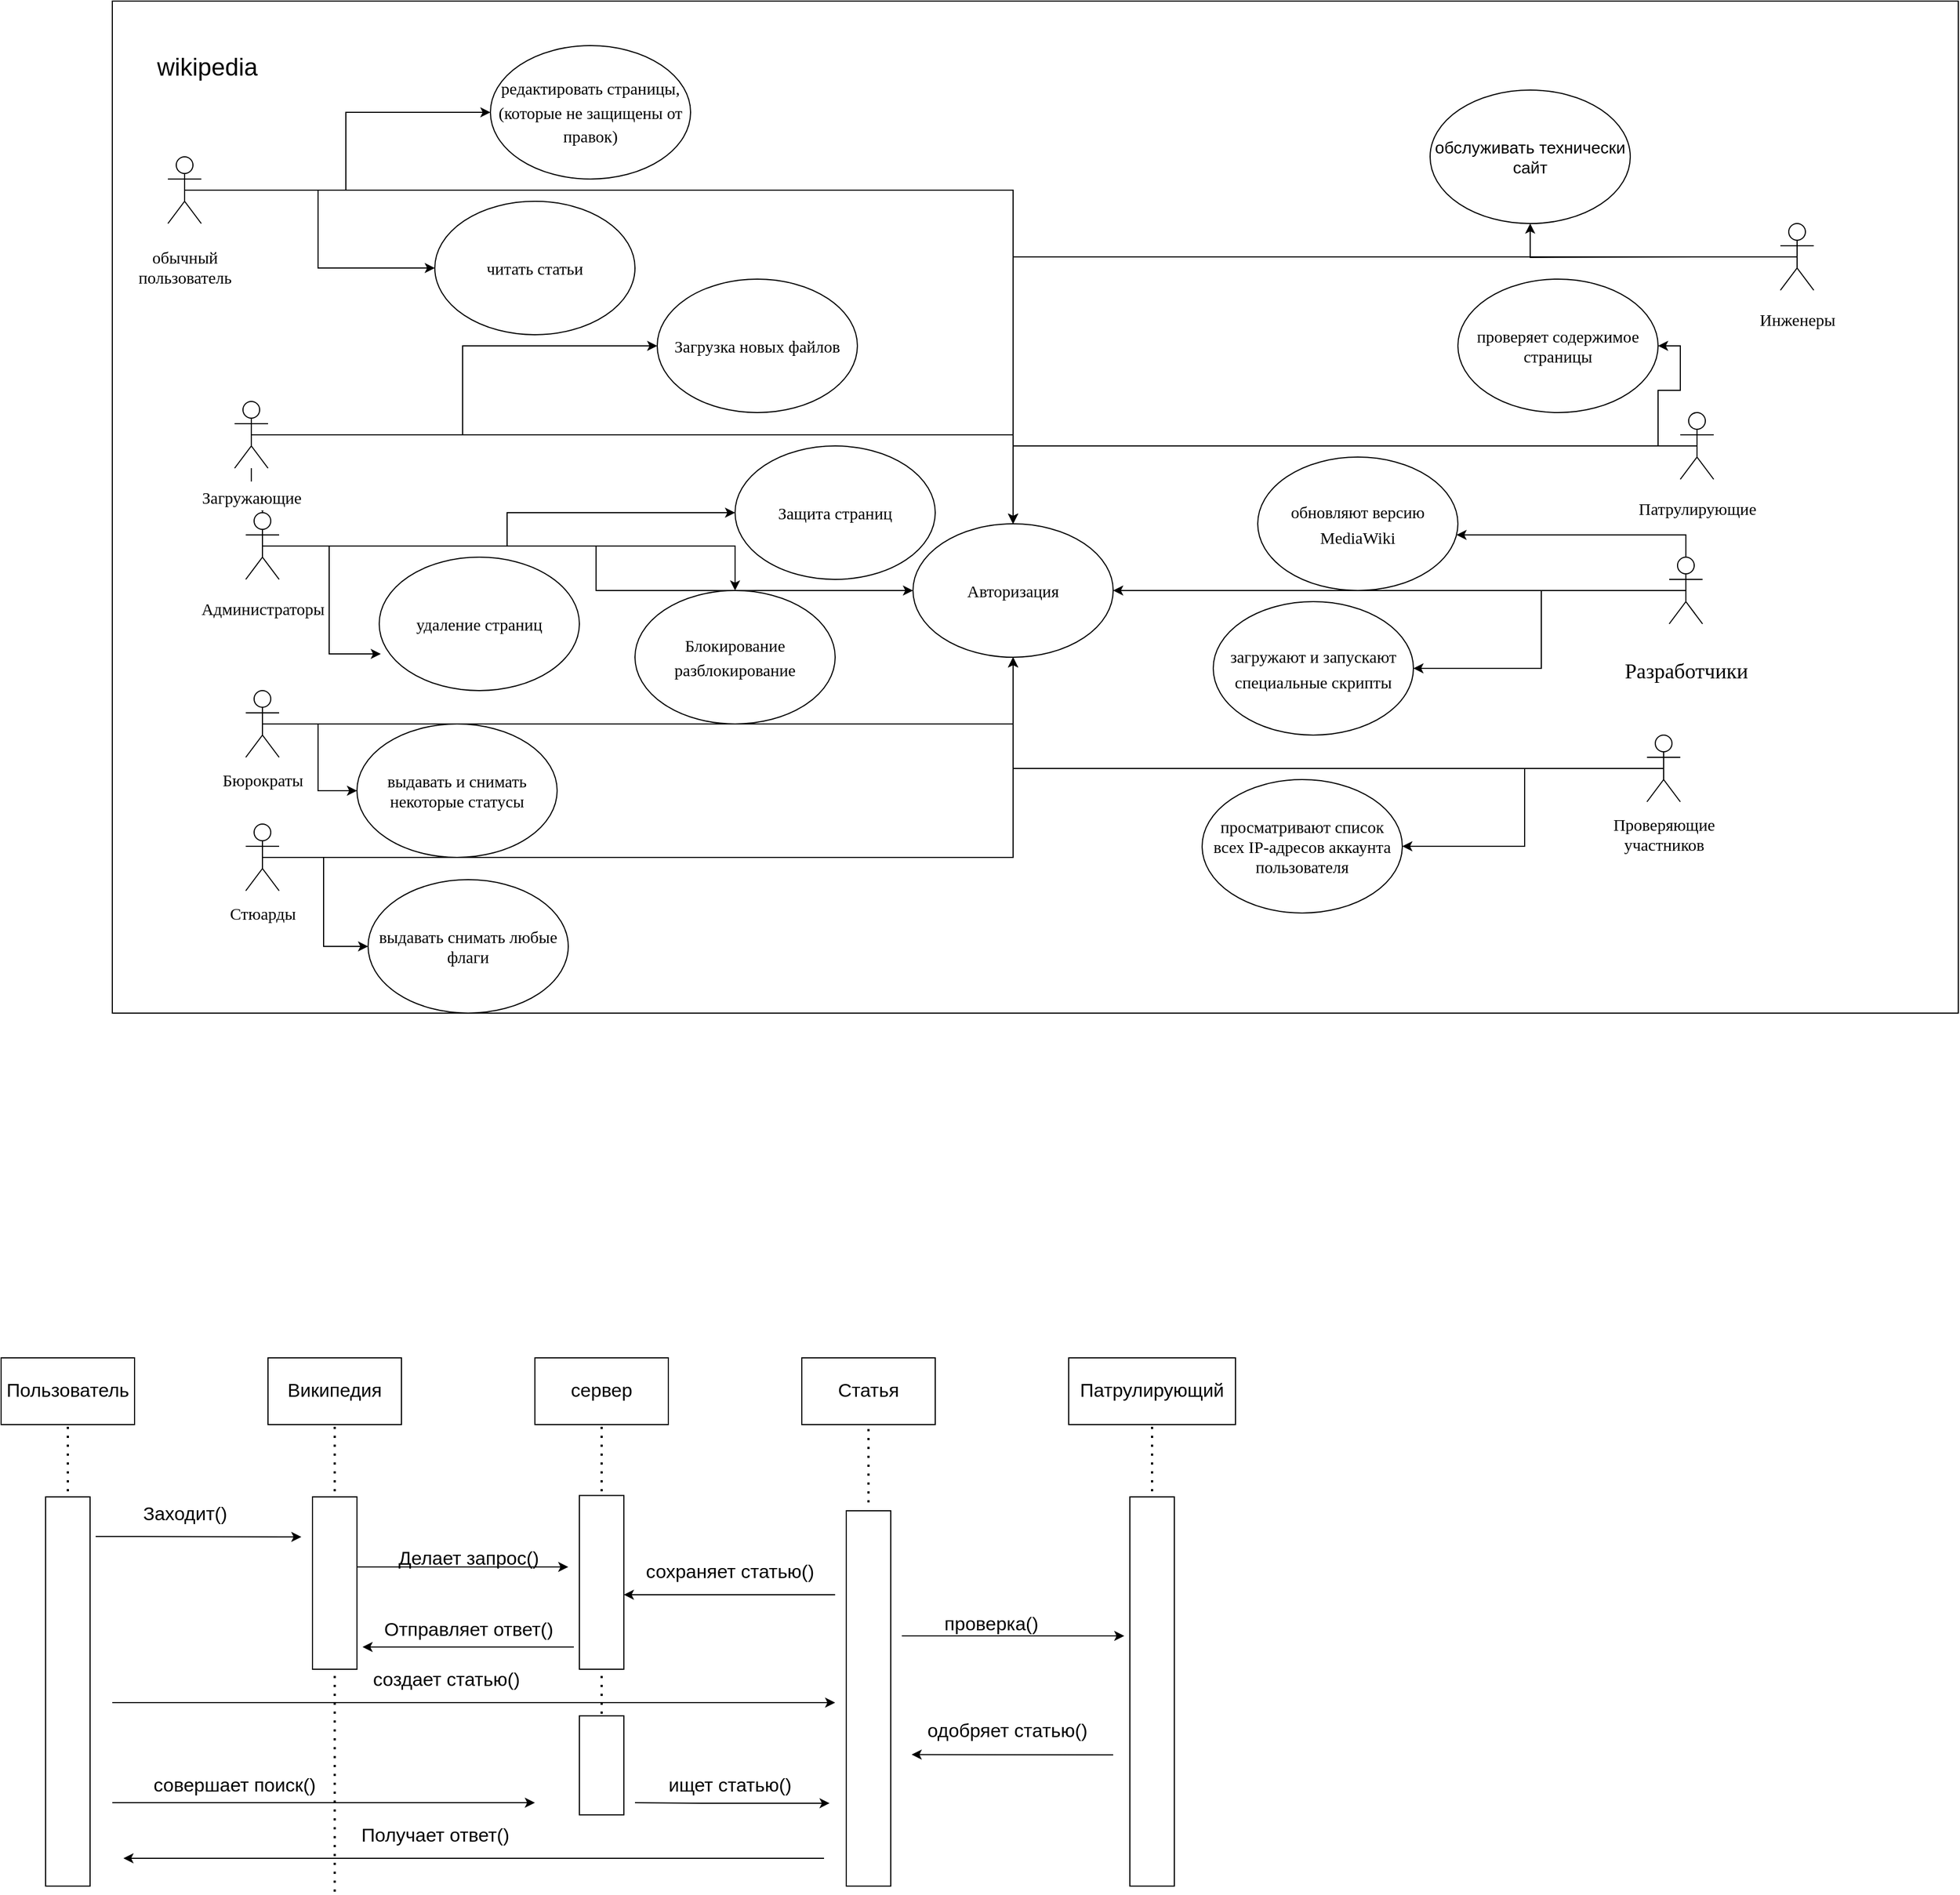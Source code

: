 <mxfile version="20.5.1" type="device"><diagram id="x_7t6W9zSW74FYHCWtKm" name="Page-1"><mxGraphModel dx="595" dy="794" grid="1" gridSize="10" guides="1" tooltips="1" connect="1" arrows="1" fold="1" page="1" pageScale="1" pageWidth="827" pageHeight="1169" math="0" shadow="0"><root><mxCell id="0"/><mxCell id="1" parent="0"/><mxCell id="LgYslg_RkdCmJNtQmdap-80" value="" style="rounded=0;whiteSpace=wrap;html=1;" parent="1" vertex="1"><mxGeometry x="1650" y="690" width="1660" height="910" as="geometry"/></mxCell><mxCell id="LgYslg_RkdCmJNtQmdap-81" value="&lt;font style=&quot;font-size: 22px;&quot;&gt;wikipedia&lt;/font&gt;" style="text;html=1;align=center;verticalAlign=middle;resizable=0;points=[];autosize=1;strokeColor=none;fillColor=none;" parent="1" vertex="1"><mxGeometry x="1680" y="730" width="110" height="40" as="geometry"/></mxCell><mxCell id="LgYslg_RkdCmJNtQmdap-82" style="edgeStyle=orthogonalEdgeStyle;rounded=0;orthogonalLoop=1;jettySize=auto;html=1;exitX=0.5;exitY=0.5;exitDx=0;exitDy=0;exitPerimeter=0;fontSize=19;fontColor=#000000;" parent="1" source="LgYslg_RkdCmJNtQmdap-85" target="LgYslg_RkdCmJNtQmdap-121" edge="1"><mxGeometry relative="1" as="geometry"><Array as="points"><mxPoint x="3065" y="1170"/><mxPoint x="2800" y="1170"/></Array></mxGeometry></mxCell><mxCell id="LgYslg_RkdCmJNtQmdap-83" style="edgeStyle=orthogonalEdgeStyle;rounded=0;orthogonalLoop=1;jettySize=auto;html=1;exitX=0.5;exitY=0.5;exitDx=0;exitDy=0;exitPerimeter=0;fontSize=19;fontColor=#000000;" parent="1" source="LgYslg_RkdCmJNtQmdap-85" target="LgYslg_RkdCmJNtQmdap-122" edge="1"><mxGeometry relative="1" as="geometry"/></mxCell><mxCell id="LgYslg_RkdCmJNtQmdap-84" style="edgeStyle=orthogonalEdgeStyle;rounded=0;orthogonalLoop=1;jettySize=auto;html=1;exitX=0.5;exitY=0.5;exitDx=0;exitDy=0;exitPerimeter=0;fontFamily=Garamond;fontSize=15;fontColor=#000000;" parent="1" source="LgYslg_RkdCmJNtQmdap-85" target="LgYslg_RkdCmJNtQmdap-127" edge="1"><mxGeometry relative="1" as="geometry"/></mxCell><mxCell id="LgYslg_RkdCmJNtQmdap-85" value="&lt;p&gt;&lt;font face=&quot;Garamond&quot; style=&quot;font-size: 19px;&quot;&gt;Разработчики&lt;/font&gt;&lt;/p&gt;" style="shape=umlActor;verticalLabelPosition=bottom;verticalAlign=top;html=1;outlineConnect=0;fontSize=22;" parent="1" vertex="1"><mxGeometry x="3050" y="1190" width="30" height="60" as="geometry"/></mxCell><mxCell id="LgYslg_RkdCmJNtQmdap-86" style="edgeStyle=orthogonalEdgeStyle;rounded=0;orthogonalLoop=1;jettySize=auto;html=1;exitX=0.5;exitY=0.5;exitDx=0;exitDy=0;exitPerimeter=0;fontSize=15;fontColor=#000000;" parent="1" source="LgYslg_RkdCmJNtQmdap-88" target="LgYslg_RkdCmJNtQmdap-120" edge="1"><mxGeometry relative="1" as="geometry"/></mxCell><mxCell id="LgYslg_RkdCmJNtQmdap-87" style="edgeStyle=orthogonalEdgeStyle;rounded=0;orthogonalLoop=1;jettySize=auto;html=1;exitX=0.5;exitY=0.5;exitDx=0;exitDy=0;exitPerimeter=0;fontFamily=Garamond;fontSize=15;fontColor=#000000;" parent="1" source="LgYslg_RkdCmJNtQmdap-88" target="LgYslg_RkdCmJNtQmdap-127" edge="1"><mxGeometry relative="1" as="geometry"/></mxCell><mxCell id="LgYslg_RkdCmJNtQmdap-88" value="&lt;p style=&quot;margin-top:3.6pt;mso-list:l0 level4 lfo1;background:white&quot;&gt;&lt;span class=&quot;mw-headline&quot;&gt;&lt;span style=&quot;font-weight: normal;&quot;&gt;&lt;font face=&quot;Garamond&quot; style=&quot;font-size: 15px;&quot;&gt;Патрулирующие&lt;/font&gt;&lt;/span&gt;&lt;/span&gt;&lt;/p&gt;&lt;h4 style=&quot;margin-top:3.6pt;mso-list:l0 level4 lfo1;background:white&quot;&gt;&lt;span style=&quot;font-size: 10.5pt; font-family: Arial, sans-serif;&quot;&gt;&lt;/span&gt;&lt;/h4&gt;" style="shape=umlActor;verticalLabelPosition=bottom;verticalAlign=top;html=1;outlineConnect=0;fontSize=22;" parent="1" vertex="1"><mxGeometry x="3060" y="1060" width="30" height="60" as="geometry"/></mxCell><mxCell id="LgYslg_RkdCmJNtQmdap-89" style="edgeStyle=orthogonalEdgeStyle;rounded=0;orthogonalLoop=1;jettySize=auto;html=1;exitX=0.5;exitY=0.5;exitDx=0;exitDy=0;exitPerimeter=0;fontSize=15;fontColor=#000000;" parent="1" target="LgYslg_RkdCmJNtQmdap-119" edge="1"><mxGeometry relative="1" as="geometry"><mxPoint x="3080" y="920" as="sourcePoint"/></mxGeometry></mxCell><mxCell id="LgYslg_RkdCmJNtQmdap-90" style="edgeStyle=orthogonalEdgeStyle;rounded=0;orthogonalLoop=1;jettySize=auto;html=1;exitX=0.5;exitY=0.5;exitDx=0;exitDy=0;exitPerimeter=0;fontFamily=Garamond;fontSize=15;fontColor=#000000;" parent="1" source="LgYslg_RkdCmJNtQmdap-91" target="LgYslg_RkdCmJNtQmdap-127" edge="1"><mxGeometry relative="1" as="geometry"/></mxCell><mxCell id="LgYslg_RkdCmJNtQmdap-91" value="&lt;p style=&quot;margin-top:3.6pt;mso-list:l0 level4 lfo1;background:white&quot;&gt;&lt;span class=&quot;mw-headline&quot;&gt;&lt;span style=&quot;font-weight: normal;&quot;&gt;&lt;font face=&quot;Garamond&quot; style=&quot;font-size: 15px;&quot;&gt;Инженеры&lt;/font&gt;&lt;/span&gt;&lt;/span&gt;&lt;/p&gt;&lt;h4 style=&quot;margin-top:3.6pt;mso-list:l0 level4 lfo1;background:white&quot;&gt;&lt;span style=&quot;font-size: 10.5pt; font-family: Arial, sans-serif;&quot;&gt;&lt;/span&gt;&lt;/h4&gt;" style="shape=umlActor;verticalLabelPosition=bottom;verticalAlign=top;html=1;outlineConnect=0;fontSize=22;" parent="1" vertex="1"><mxGeometry x="3150" y="890" width="30" height="60" as="geometry"/></mxCell><mxCell id="LgYslg_RkdCmJNtQmdap-92" style="edgeStyle=orthogonalEdgeStyle;rounded=0;orthogonalLoop=1;jettySize=auto;html=1;exitX=0.5;exitY=0.5;exitDx=0;exitDy=0;exitPerimeter=0;entryX=0.008;entryY=0.725;entryDx=0;entryDy=0;entryPerimeter=0;fontSize=18;fontColor=#000000;" parent="1" source="LgYslg_RkdCmJNtQmdap-96" target="LgYslg_RkdCmJNtQmdap-108" edge="1"><mxGeometry relative="1" as="geometry"/></mxCell><mxCell id="LgYslg_RkdCmJNtQmdap-93" style="edgeStyle=orthogonalEdgeStyle;rounded=0;orthogonalLoop=1;jettySize=auto;html=1;exitX=0.5;exitY=0.5;exitDx=0;exitDy=0;exitPerimeter=0;fontSize=18;fontColor=#000000;" parent="1" source="LgYslg_RkdCmJNtQmdap-96" target="LgYslg_RkdCmJNtQmdap-109" edge="1"><mxGeometry relative="1" as="geometry"/></mxCell><mxCell id="LgYslg_RkdCmJNtQmdap-94" style="edgeStyle=orthogonalEdgeStyle;rounded=0;orthogonalLoop=1;jettySize=auto;html=1;exitX=0.5;exitY=0.5;exitDx=0;exitDy=0;exitPerimeter=0;fontSize=18;fontColor=#000000;" parent="1" source="LgYslg_RkdCmJNtQmdap-96" target="LgYslg_RkdCmJNtQmdap-110" edge="1"><mxGeometry relative="1" as="geometry"/></mxCell><mxCell id="LgYslg_RkdCmJNtQmdap-95" style="edgeStyle=orthogonalEdgeStyle;rounded=0;orthogonalLoop=1;jettySize=auto;html=1;exitX=0.5;exitY=0.5;exitDx=0;exitDy=0;exitPerimeter=0;fontFamily=Garamond;fontSize=15;fontColor=#000000;" parent="1" source="LgYslg_RkdCmJNtQmdap-96" target="LgYslg_RkdCmJNtQmdap-127" edge="1"><mxGeometry relative="1" as="geometry"/></mxCell><mxCell id="LgYslg_RkdCmJNtQmdap-96" value="&lt;p style=&quot;margin-top:3.6pt;mso-list:l0 level4 lfo1;background:white&quot;&gt;&lt;span class=&quot;mw-headline&quot;&gt;&lt;span style=&quot;font-weight: normal;&quot;&gt;&lt;font style=&quot;font-size: 15px;&quot; face=&quot;Garamond&quot;&gt;Администраторы&lt;/font&gt;&lt;/span&gt;&lt;/span&gt;&lt;/p&gt;&lt;h4 style=&quot;margin-top:3.6pt;mso-list:l0 level4 lfo1;background:white&quot;&gt;&lt;span style=&quot;font-size: 10.5pt; font-family: Arial, sans-serif;&quot;&gt;&lt;/span&gt;&lt;/h4&gt;" style="shape=umlActor;verticalLabelPosition=bottom;verticalAlign=top;html=1;outlineConnect=0;fontSize=22;" parent="1" vertex="1"><mxGeometry x="1770" y="1150" width="30" height="60" as="geometry"/></mxCell><mxCell id="LgYslg_RkdCmJNtQmdap-97" value="" style="edgeStyle=orthogonalEdgeStyle;rounded=0;orthogonalLoop=1;jettySize=auto;html=1;fontSize=18;fontColor=#000000;" parent="1" source="LgYslg_RkdCmJNtQmdap-100" target="LgYslg_RkdCmJNtQmdap-96" edge="1"><mxGeometry relative="1" as="geometry"/></mxCell><mxCell id="LgYslg_RkdCmJNtQmdap-98" style="edgeStyle=orthogonalEdgeStyle;rounded=0;orthogonalLoop=1;jettySize=auto;html=1;exitX=0.5;exitY=0.5;exitDx=0;exitDy=0;exitPerimeter=0;fontSize=18;fontColor=#000000;" parent="1" source="LgYslg_RkdCmJNtQmdap-100" target="LgYslg_RkdCmJNtQmdap-107" edge="1"><mxGeometry relative="1" as="geometry"/></mxCell><mxCell id="LgYslg_RkdCmJNtQmdap-99" style="edgeStyle=orthogonalEdgeStyle;rounded=0;orthogonalLoop=1;jettySize=auto;html=1;exitX=0.5;exitY=0.5;exitDx=0;exitDy=0;exitPerimeter=0;fontFamily=Garamond;fontSize=15;fontColor=#000000;" parent="1" source="LgYslg_RkdCmJNtQmdap-100" target="LgYslg_RkdCmJNtQmdap-127" edge="1"><mxGeometry relative="1" as="geometry"/></mxCell><mxCell id="LgYslg_RkdCmJNtQmdap-100" value="&lt;p style=&quot;margin-top:3.6pt;mso-list:l0 level4 lfo1;background:white&quot;&gt;&lt;span class=&quot;mw-headline&quot;&gt;&lt;span style=&quot;font-weight: normal;&quot;&gt;&lt;font style=&quot;font-size: 15px;&quot; face=&quot;Garamond&quot;&gt;Загружающие&lt;/font&gt;&lt;/span&gt;&lt;/span&gt;&lt;/p&gt;&lt;h4 style=&quot;margin-top:3.6pt;mso-list:l0 level4 lfo1;background:white&quot;&gt;&lt;span style=&quot;font-size: 10.5pt; font-family: Arial, sans-serif;&quot;&gt;&lt;/span&gt;&lt;/h4&gt;" style="shape=umlActor;verticalLabelPosition=bottom;verticalAlign=top;html=1;outlineConnect=0;fontSize=22;" parent="1" vertex="1"><mxGeometry x="1760" y="1050" width="30" height="60" as="geometry"/></mxCell><mxCell id="LgYslg_RkdCmJNtQmdap-101" style="edgeStyle=orthogonalEdgeStyle;rounded=0;orthogonalLoop=1;jettySize=auto;html=1;exitX=0.5;exitY=0.5;exitDx=0;exitDy=0;exitPerimeter=0;fontSize=18;" parent="1" source="LgYslg_RkdCmJNtQmdap-104" target="LgYslg_RkdCmJNtQmdap-105" edge="1"><mxGeometry relative="1" as="geometry"><mxPoint x="1950" y="920" as="targetPoint"/></mxGeometry></mxCell><mxCell id="LgYslg_RkdCmJNtQmdap-102" style="edgeStyle=orthogonalEdgeStyle;rounded=0;orthogonalLoop=1;jettySize=auto;html=1;exitX=0.5;exitY=0.5;exitDx=0;exitDy=0;exitPerimeter=0;entryX=0;entryY=0.5;entryDx=0;entryDy=0;fontSize=18;fontColor=#000000;" parent="1" source="LgYslg_RkdCmJNtQmdap-104" target="LgYslg_RkdCmJNtQmdap-106" edge="1"><mxGeometry relative="1" as="geometry"/></mxCell><mxCell id="LgYslg_RkdCmJNtQmdap-103" style="edgeStyle=orthogonalEdgeStyle;rounded=0;orthogonalLoop=1;jettySize=auto;html=1;exitX=0.5;exitY=0.5;exitDx=0;exitDy=0;exitPerimeter=0;fontFamily=Garamond;fontSize=15;fontColor=#000000;" parent="1" source="LgYslg_RkdCmJNtQmdap-104" target="LgYslg_RkdCmJNtQmdap-127" edge="1"><mxGeometry relative="1" as="geometry"/></mxCell><mxCell id="LgYslg_RkdCmJNtQmdap-104" value="&lt;p style=&quot;font-size: 15px;&quot;&gt;&lt;font style=&quot;font-size: 15px;&quot; face=&quot;Garamond&quot;&gt;&lt;span class=&quot;mw-headline&quot;&gt;&lt;span style=&quot;&quot;&gt;обычный&lt;br&gt;&lt;/span&gt;&lt;/span&gt;&lt;span class=&quot;mw-headline&quot;&gt;&lt;span style=&quot;&quot;&gt;пользователь&lt;/span&gt;&lt;/span&gt;&lt;/font&gt;&lt;/p&gt;" style="shape=umlActor;verticalLabelPosition=bottom;verticalAlign=top;html=1;outlineConnect=0;fontSize=22;" parent="1" vertex="1"><mxGeometry x="1700" y="830" width="30" height="60" as="geometry"/></mxCell><mxCell id="LgYslg_RkdCmJNtQmdap-105" value="&lt;p&gt;&lt;font style=&quot;font-size: 15px;&quot; face=&quot;Garamond&quot;&gt;читать статьи&lt;/font&gt;&lt;/p&gt;" style="ellipse;whiteSpace=wrap;html=1;fontSize=18;" parent="1" vertex="1"><mxGeometry x="1940" y="870" width="180" height="120" as="geometry"/></mxCell><mxCell id="LgYslg_RkdCmJNtQmdap-106" value="&lt;p&gt;&lt;span&gt;&lt;font style=&quot;font-size: 15px;&quot; face=&quot;Garamond&quot;&gt;редактировать страницы, (которые не защищены от правок)&lt;/font&gt;&lt;/span&gt;&lt;/p&gt;" style="ellipse;whiteSpace=wrap;html=1;fontSize=18;" parent="1" vertex="1"><mxGeometry x="1990" y="730" width="180" height="120" as="geometry"/></mxCell><mxCell id="LgYslg_RkdCmJNtQmdap-107" value="&lt;p&gt;&lt;font style=&quot;font-size: 15px;&quot; face=&quot;Garamond&quot;&gt;Загрузка новых файлов&lt;/font&gt;&lt;/p&gt;" style="ellipse;whiteSpace=wrap;html=1;labelBackgroundColor=none;fontSize=18;fontColor=#000000;" parent="1" vertex="1"><mxGeometry x="2140" y="940" width="180" height="120" as="geometry"/></mxCell><mxCell id="LgYslg_RkdCmJNtQmdap-108" value="&lt;p&gt;&lt;font style=&quot;font-size: 15px;&quot; face=&quot;Garamond&quot;&gt;удаление страниц&lt;/font&gt;&lt;/p&gt;" style="ellipse;whiteSpace=wrap;html=1;labelBackgroundColor=none;fontSize=18;fontColor=#000000;" parent="1" vertex="1"><mxGeometry x="1890" y="1190" width="180" height="120" as="geometry"/></mxCell><mxCell id="LgYslg_RkdCmJNtQmdap-109" value="&lt;p&gt;&lt;font style=&quot;font-size: 15px;&quot; face=&quot;Garamond&quot;&gt;Защита страниц&lt;/font&gt;&lt;/p&gt;" style="ellipse;whiteSpace=wrap;html=1;labelBackgroundColor=none;fontSize=18;fontColor=#000000;" parent="1" vertex="1"><mxGeometry x="2210" y="1090" width="180" height="120" as="geometry"/></mxCell><mxCell id="LgYslg_RkdCmJNtQmdap-110" value="&lt;p&gt;&lt;font face=&quot;Garamond&quot; style=&quot;font-size: 15px;&quot;&gt;Блокирование разблокирование&lt;/font&gt;&lt;/p&gt;" style="ellipse;whiteSpace=wrap;html=1;labelBackgroundColor=none;fontSize=18;fontColor=#000000;" parent="1" vertex="1"><mxGeometry x="2120" y="1220" width="180" height="120" as="geometry"/></mxCell><mxCell id="LgYslg_RkdCmJNtQmdap-111" style="edgeStyle=orthogonalEdgeStyle;rounded=0;orthogonalLoop=1;jettySize=auto;html=1;exitX=0.5;exitY=0.5;exitDx=0;exitDy=0;exitPerimeter=0;fontSize=15;fontColor=#000000;" parent="1" source="LgYslg_RkdCmJNtQmdap-113" target="LgYslg_RkdCmJNtQmdap-114" edge="1"><mxGeometry relative="1" as="geometry"/></mxCell><mxCell id="LgYslg_RkdCmJNtQmdap-112" style="edgeStyle=orthogonalEdgeStyle;rounded=0;orthogonalLoop=1;jettySize=auto;html=1;exitX=0.5;exitY=0.5;exitDx=0;exitDy=0;exitPerimeter=0;fontFamily=Garamond;fontSize=15;fontColor=#000000;" parent="1" source="LgYslg_RkdCmJNtQmdap-113" target="LgYslg_RkdCmJNtQmdap-127" edge="1"><mxGeometry relative="1" as="geometry"/></mxCell><mxCell id="LgYslg_RkdCmJNtQmdap-113" value="&lt;p style=&quot;margin-top:3.6pt;mso-list:l0 level4 lfo1;background:white&quot;&gt;&lt;span class=&quot;mw-headline&quot;&gt;&lt;span style=&quot;font-weight: normal;&quot;&gt;&lt;font style=&quot;font-size: 15px;&quot; face=&quot;Garamond&quot;&gt;Бюрократы&lt;/font&gt;&lt;/span&gt;&lt;/span&gt;&lt;/p&gt;&lt;h4 style=&quot;margin-top:3.6pt;mso-list:l0 level4 lfo1;background:white&quot;&gt;&lt;span style=&quot;font-size: 10.5pt; font-family: Arial, sans-serif;&quot;&gt;&lt;/span&gt;&lt;/h4&gt;" style="shape=umlActor;verticalLabelPosition=bottom;verticalAlign=top;html=1;outlineConnect=0;labelBackgroundColor=none;fontSize=15;fontColor=#000000;" parent="1" vertex="1"><mxGeometry x="1770" y="1310" width="30" height="60" as="geometry"/></mxCell><mxCell id="LgYslg_RkdCmJNtQmdap-114" value="&lt;p&gt;&lt;font face=&quot;Garamond&quot;&gt;выдавать и снимать некоторые статусы&lt;/font&gt;&lt;/p&gt;" style="ellipse;whiteSpace=wrap;html=1;labelBackgroundColor=none;fontSize=15;fontColor=#000000;" parent="1" vertex="1"><mxGeometry x="1870" y="1340" width="180" height="120" as="geometry"/></mxCell><mxCell id="LgYslg_RkdCmJNtQmdap-115" style="edgeStyle=orthogonalEdgeStyle;rounded=0;orthogonalLoop=1;jettySize=auto;html=1;exitX=0.5;exitY=0.5;exitDx=0;exitDy=0;exitPerimeter=0;fontSize=15;fontColor=#000000;" parent="1" source="LgYslg_RkdCmJNtQmdap-117" target="LgYslg_RkdCmJNtQmdap-118" edge="1"><mxGeometry relative="1" as="geometry"/></mxCell><mxCell id="LgYslg_RkdCmJNtQmdap-116" style="edgeStyle=orthogonalEdgeStyle;rounded=0;orthogonalLoop=1;jettySize=auto;html=1;exitX=0.5;exitY=0.5;exitDx=0;exitDy=0;exitPerimeter=0;fontFamily=Garamond;fontSize=15;fontColor=#000000;" parent="1" source="LgYslg_RkdCmJNtQmdap-117" target="LgYslg_RkdCmJNtQmdap-127" edge="1"><mxGeometry relative="1" as="geometry"/></mxCell><mxCell id="LgYslg_RkdCmJNtQmdap-117" value="&lt;p style=&quot;margin-top:3.6pt;mso-list:l0 level4 lfo1;background:white&quot;&gt;&lt;span class=&quot;mw-headline&quot;&gt;&lt;span style=&quot;font-weight: normal;&quot;&gt;&lt;font style=&quot;font-size: 15px;&quot; face=&quot;Garamond&quot;&gt;Стюарды&lt;/font&gt;&lt;/span&gt;&lt;/span&gt;&lt;/p&gt;&lt;h4 style=&quot;margin-top:3.6pt;mso-list:l0 level4 lfo1;background:white&quot;&gt;&lt;span style=&quot;font-size: 10.5pt; font-family: Arial, sans-serif;&quot;&gt;&lt;/span&gt;&lt;/h4&gt;" style="shape=umlActor;verticalLabelPosition=bottom;verticalAlign=top;html=1;outlineConnect=0;labelBackgroundColor=none;fontSize=15;fontColor=#000000;" parent="1" vertex="1"><mxGeometry x="1770" y="1430" width="30" height="60" as="geometry"/></mxCell><mxCell id="LgYslg_RkdCmJNtQmdap-118" value="&lt;p&gt;&lt;font face=&quot;Garamond&quot;&gt;выдавать снимать любые флаги&lt;/font&gt;&lt;/p&gt;" style="ellipse;whiteSpace=wrap;html=1;labelBackgroundColor=none;fontSize=15;fontColor=#000000;" parent="1" vertex="1"><mxGeometry x="1880" y="1480" width="180" height="120" as="geometry"/></mxCell><mxCell id="LgYslg_RkdCmJNtQmdap-119" value="обслуживать технически сайт" style="ellipse;whiteSpace=wrap;html=1;labelBackgroundColor=none;fontSize=15;fontColor=#000000;" parent="1" vertex="1"><mxGeometry x="2835" y="770" width="180" height="120" as="geometry"/></mxCell><mxCell id="LgYslg_RkdCmJNtQmdap-120" value="&lt;p&gt;&lt;font face=&quot;Garamond&quot;&gt;проверяет содержимое страницы&lt;/font&gt;&lt;/p&gt;" style="ellipse;whiteSpace=wrap;html=1;labelBackgroundColor=none;fontSize=15;fontColor=#000000;" parent="1" vertex="1"><mxGeometry x="2860" y="940" width="180" height="120" as="geometry"/></mxCell><mxCell id="LgYslg_RkdCmJNtQmdap-121" value="&lt;p&gt;&lt;span&gt;&lt;font style=&quot;font-size: 15px;&quot; face=&quot;Garamond&quot;&gt;обновляют версию MediaWiki&lt;/font&gt;&lt;/span&gt;&lt;/p&gt;" style="ellipse;whiteSpace=wrap;html=1;labelBackgroundColor=none;fontSize=19;fontColor=#000000;" parent="1" vertex="1"><mxGeometry x="2680" y="1100" width="180" height="120" as="geometry"/></mxCell><mxCell id="LgYslg_RkdCmJNtQmdap-122" value="&lt;p&gt;&lt;span&gt;&lt;font style=&quot;font-size: 15px;&quot; face=&quot;Garamond&quot;&gt;загружают и запускают специальные скрипты&lt;/font&gt;&lt;/span&gt;&lt;/p&gt;" style="ellipse;whiteSpace=wrap;html=1;labelBackgroundColor=none;fontSize=19;fontColor=#000000;" parent="1" vertex="1"><mxGeometry x="2640" y="1230" width="180" height="120" as="geometry"/></mxCell><mxCell id="LgYslg_RkdCmJNtQmdap-123" style="edgeStyle=orthogonalEdgeStyle;rounded=0;orthogonalLoop=1;jettySize=auto;html=1;exitX=0.5;exitY=0.5;exitDx=0;exitDy=0;exitPerimeter=0;entryX=1;entryY=0.5;entryDx=0;entryDy=0;fontSize=19;fontColor=#000000;" parent="1" source="LgYslg_RkdCmJNtQmdap-125" target="LgYslg_RkdCmJNtQmdap-126" edge="1"><mxGeometry relative="1" as="geometry"/></mxCell><mxCell id="LgYslg_RkdCmJNtQmdap-124" style="edgeStyle=orthogonalEdgeStyle;rounded=0;orthogonalLoop=1;jettySize=auto;html=1;exitX=0.5;exitY=0.5;exitDx=0;exitDy=0;exitPerimeter=0;fontFamily=Garamond;fontSize=15;fontColor=#000000;" parent="1" source="LgYslg_RkdCmJNtQmdap-125" target="LgYslg_RkdCmJNtQmdap-127" edge="1"><mxGeometry relative="1" as="geometry"/></mxCell><mxCell id="LgYslg_RkdCmJNtQmdap-125" value="&lt;p style=&quot;margin-top: 3.6pt; background: white; font-size: 15px;&quot;&gt;&lt;font style=&quot;font-size: 15px;&quot; face=&quot;Garamond&quot;&gt;&lt;span class=&quot;mw-headline&quot;&gt;&lt;span style=&quot;font-weight: normal;&quot;&gt;Проверяющие&lt;br&gt;&lt;/span&gt;&lt;/span&gt;&lt;span class=&quot;mw-headline&quot;&gt;&lt;span style=&quot;font-weight: normal;&quot;&gt;участников&lt;/span&gt;&lt;/span&gt;&lt;/font&gt;&lt;/p&gt;&lt;h4 style=&quot;margin-top:3.6pt;mso-list:l0 level4 lfo1;background:white&quot;&gt;&lt;span style=&quot;font-size:10.5pt;font-family:&amp;quot;Arial&amp;quot;,sans-serif&quot;&gt;&lt;/span&gt;&lt;/h4&gt;" style="shape=umlActor;verticalLabelPosition=bottom;verticalAlign=top;html=1;outlineConnect=0;labelBackgroundColor=none;fontSize=19;fontColor=#000000;" parent="1" vertex="1"><mxGeometry x="3030" y="1350" width="30" height="60" as="geometry"/></mxCell><mxCell id="LgYslg_RkdCmJNtQmdap-126" value="&lt;p style=&quot;font-size: 15px;&quot;&gt;&lt;font style=&quot;font-size: 15px;&quot; face=&quot;Garamond&quot;&gt;&lt;span&gt;просматривают список всех IP-адресов аккаунта&lt;br&gt;&lt;/span&gt;&lt;span&gt;пользователя&lt;/span&gt;&lt;/font&gt;&lt;/p&gt;" style="ellipse;whiteSpace=wrap;html=1;labelBackgroundColor=none;fontSize=19;fontColor=#000000;" parent="1" vertex="1"><mxGeometry x="2630" y="1390" width="180" height="120" as="geometry"/></mxCell><mxCell id="LgYslg_RkdCmJNtQmdap-127" value="Авторизация" style="ellipse;whiteSpace=wrap;html=1;labelBackgroundColor=none;fontFamily=Garamond;fontSize=15;fontColor=#000000;" parent="1" vertex="1"><mxGeometry x="2370" y="1160" width="180" height="120" as="geometry"/></mxCell><mxCell id="LgYslg_RkdCmJNtQmdap-128" value="&lt;font style=&quot;font-size: 17px&quot;&gt;Википедия&lt;/font&gt;" style="rounded=0;whiteSpace=wrap;html=1;" parent="1" vertex="1"><mxGeometry x="1790" y="1910" width="120" height="60" as="geometry"/></mxCell><mxCell id="LgYslg_RkdCmJNtQmdap-129" value="&lt;font style=&quot;font-size: 17px&quot;&gt;сервер&lt;/font&gt;" style="rounded=0;whiteSpace=wrap;html=1;" parent="1" vertex="1"><mxGeometry x="2030" y="1910" width="120" height="60" as="geometry"/></mxCell><mxCell id="LgYslg_RkdCmJNtQmdap-130" value="&lt;font style=&quot;font-size: 17px&quot;&gt;Статья&lt;/font&gt;" style="rounded=0;whiteSpace=wrap;html=1;" parent="1" vertex="1"><mxGeometry x="2270" y="1910" width="120" height="60" as="geometry"/></mxCell><mxCell id="LgYslg_RkdCmJNtQmdap-131" value="&lt;font style=&quot;font-size: 17px;&quot;&gt;Патрулирующий&lt;/font&gt;" style="rounded=0;whiteSpace=wrap;html=1;" parent="1" vertex="1"><mxGeometry x="2510" y="1910" width="150" height="60" as="geometry"/></mxCell><mxCell id="LgYslg_RkdCmJNtQmdap-132" value="&lt;font style=&quot;font-size: 17px&quot;&gt;Пользователь&lt;/font&gt;" style="rounded=0;whiteSpace=wrap;html=1;" parent="1" vertex="1"><mxGeometry x="1550" y="1910" width="120" height="60" as="geometry"/></mxCell><mxCell id="LgYslg_RkdCmJNtQmdap-133" value="" style="endArrow=none;dashed=1;html=1;dashPattern=1 3;strokeWidth=2;rounded=0;fontSize=17;entryX=0.5;entryY=1;entryDx=0;entryDy=0;" parent="1" target="LgYslg_RkdCmJNtQmdap-132" edge="1"><mxGeometry width="50" height="50" relative="1" as="geometry"><mxPoint x="1610" y="2030" as="sourcePoint"/><mxPoint x="2410" y="1740" as="targetPoint"/></mxGeometry></mxCell><mxCell id="LgYslg_RkdCmJNtQmdap-134" value="" style="rounded=0;whiteSpace=wrap;html=1;fontSize=17;rotation=90;" parent="1" vertex="1"><mxGeometry x="1435" y="2190" width="350" height="40" as="geometry"/></mxCell><mxCell id="LgYslg_RkdCmJNtQmdap-135" value="" style="endArrow=classic;html=1;rounded=0;fontSize=17;" parent="1" edge="1"><mxGeometry width="50" height="50" relative="1" as="geometry"><mxPoint x="1635" y="2070.57" as="sourcePoint"/><mxPoint x="1820" y="2071" as="targetPoint"/></mxGeometry></mxCell><mxCell id="LgYslg_RkdCmJNtQmdap-136" value="" style="endArrow=none;dashed=1;html=1;dashPattern=1 3;strokeWidth=2;rounded=0;fontSize=17;entryX=0.5;entryY=1;entryDx=0;entryDy=0;" parent="1" target="LgYslg_RkdCmJNtQmdap-128" edge="1"><mxGeometry width="50" height="50" relative="1" as="geometry"><mxPoint x="1850" y="2030" as="sourcePoint"/><mxPoint x="1960" y="2040" as="targetPoint"/></mxGeometry></mxCell><mxCell id="LgYslg_RkdCmJNtQmdap-137" value="" style="rounded=0;whiteSpace=wrap;html=1;fontSize=17;rotation=90;" parent="1" vertex="1"><mxGeometry x="1772.5" y="2092.5" width="155" height="40" as="geometry"/></mxCell><mxCell id="LgYslg_RkdCmJNtQmdap-138" value="Заходит()" style="text;html=1;align=center;verticalAlign=middle;resizable=0;points=[];autosize=1;strokeColor=none;fillColor=none;fontSize=17;" parent="1" vertex="1"><mxGeometry x="1670" y="2035.57" width="90" height="30" as="geometry"/></mxCell><mxCell id="LgYslg_RkdCmJNtQmdap-139" value="" style="endArrow=none;dashed=1;html=1;dashPattern=1 3;strokeWidth=2;rounded=0;fontSize=17;entryX=0.5;entryY=1;entryDx=0;entryDy=0;" parent="1" edge="1"><mxGeometry width="50" height="50" relative="1" as="geometry"><mxPoint x="2090" y="2030" as="sourcePoint"/><mxPoint x="2090" y="1970" as="targetPoint"/></mxGeometry></mxCell><mxCell id="LgYslg_RkdCmJNtQmdap-140" value="" style="rounded=0;whiteSpace=wrap;html=1;fontSize=17;rotation=90;" parent="1" vertex="1"><mxGeometry x="2011.88" y="2091.88" width="156.25" height="40" as="geometry"/></mxCell><mxCell id="LgYslg_RkdCmJNtQmdap-141" value="" style="endArrow=classic;html=1;rounded=0;fontSize=17;" parent="1" edge="1"><mxGeometry width="50" height="50" relative="1" as="geometry"><mxPoint x="1870" y="2098" as="sourcePoint"/><mxPoint x="2060" y="2098" as="targetPoint"/></mxGeometry></mxCell><mxCell id="LgYslg_RkdCmJNtQmdap-142" value="Делает запрос()" style="text;html=1;align=center;verticalAlign=middle;resizable=0;points=[];autosize=1;strokeColor=none;fillColor=none;fontSize=17;" parent="1" vertex="1"><mxGeometry x="1900" y="2076" width="140" height="30" as="geometry"/></mxCell><mxCell id="LgYslg_RkdCmJNtQmdap-143" value="" style="endArrow=classic;html=1;rounded=0;fontSize=17;" parent="1" edge="1"><mxGeometry width="50" height="50" relative="1" as="geometry"><mxPoint x="2065" y="2170" as="sourcePoint"/><mxPoint x="1875" y="2170" as="targetPoint"/></mxGeometry></mxCell><mxCell id="LgYslg_RkdCmJNtQmdap-144" value="Отправляет ответ()" style="text;html=1;align=center;verticalAlign=middle;resizable=0;points=[];autosize=1;strokeColor=none;fillColor=none;fontSize=17;" parent="1" vertex="1"><mxGeometry x="1885" y="2140" width="170" height="30" as="geometry"/></mxCell><mxCell id="LgYslg_RkdCmJNtQmdap-145" value="" style="endArrow=none;dashed=1;html=1;dashPattern=1 3;strokeWidth=2;rounded=0;entryX=1;entryY=0.5;entryDx=0;entryDy=0;" parent="1" target="LgYslg_RkdCmJNtQmdap-137" edge="1"><mxGeometry width="50" height="50" relative="1" as="geometry"><mxPoint x="1850" y="2390" as="sourcePoint"/><mxPoint x="1850" y="2240" as="targetPoint"/></mxGeometry></mxCell><mxCell id="LgYslg_RkdCmJNtQmdap-146" value="&lt;font style=&quot;font-size: 17px;&quot;&gt;совершает поиск()&lt;/font&gt;" style="text;html=1;strokeColor=none;fillColor=none;align=center;verticalAlign=middle;whiteSpace=wrap;rounded=0;" parent="1" vertex="1"><mxGeometry x="1650" y="2280" width="220" height="30" as="geometry"/></mxCell><mxCell id="LgYslg_RkdCmJNtQmdap-147" value="" style="endArrow=classic;html=1;rounded=0;fontSize=17;" parent="1" edge="1"><mxGeometry width="50" height="50" relative="1" as="geometry"><mxPoint x="1650" y="2310" as="sourcePoint"/><mxPoint x="2030" y="2310" as="targetPoint"/></mxGeometry></mxCell><mxCell id="LgYslg_RkdCmJNtQmdap-148" value="Получает ответ()" style="text;html=1;align=center;verticalAlign=middle;resizable=0;points=[];autosize=1;strokeColor=none;fillColor=none;fontSize=17;" parent="1" vertex="1"><mxGeometry x="1860" y="2325" width="160" height="30" as="geometry"/></mxCell><mxCell id="LgYslg_RkdCmJNtQmdap-149" value="" style="endArrow=classic;html=1;rounded=0;fontSize=17;" parent="1" edge="1"><mxGeometry width="50" height="50" relative="1" as="geometry"><mxPoint x="2290" y="2360" as="sourcePoint"/><mxPoint x="1660" y="2360" as="targetPoint"/></mxGeometry></mxCell><mxCell id="LgYslg_RkdCmJNtQmdap-150" value="" style="rounded=0;whiteSpace=wrap;html=1;fontSize=17;rotation=90;" parent="1" vertex="1"><mxGeometry x="2045.49" y="2256.41" width="89.05" height="40" as="geometry"/></mxCell><mxCell id="LgYslg_RkdCmJNtQmdap-151" value="" style="endArrow=none;dashed=1;html=1;dashPattern=1 3;strokeWidth=2;rounded=0;entryX=1;entryY=0.5;entryDx=0;entryDy=0;" parent="1" target="LgYslg_RkdCmJNtQmdap-140" edge="1"><mxGeometry width="50" height="50" relative="1" as="geometry"><mxPoint x="2090" y="2230" as="sourcePoint"/><mxPoint x="2180" y="2170" as="targetPoint"/></mxGeometry></mxCell><mxCell id="LgYslg_RkdCmJNtQmdap-152" value="" style="endArrow=none;dashed=1;html=1;dashPattern=1 3;strokeWidth=2;rounded=0;fontSize=17;entryX=0.5;entryY=1;entryDx=0;entryDy=0;" parent="1" target="LgYslg_RkdCmJNtQmdap-130" edge="1"><mxGeometry width="50" height="50" relative="1" as="geometry"><mxPoint x="2330" y="2040" as="sourcePoint"/><mxPoint x="2180" y="2170" as="targetPoint"/></mxGeometry></mxCell><mxCell id="LgYslg_RkdCmJNtQmdap-153" value="" style="rounded=0;whiteSpace=wrap;html=1;fontSize=17;rotation=90;" parent="1" vertex="1"><mxGeometry x="2161.25" y="2196.25" width="337.5" height="40" as="geometry"/></mxCell><mxCell id="LgYslg_RkdCmJNtQmdap-154" value="" style="endArrow=classic;html=1;rounded=0;fontSize=17;" parent="1" edge="1"><mxGeometry width="50" height="50" relative="1" as="geometry"><mxPoint x="2120" y="2310" as="sourcePoint"/><mxPoint x="2295" y="2310.44" as="targetPoint"/><Array as="points"><mxPoint x="2180" y="2310.5"/></Array></mxGeometry></mxCell><mxCell id="LgYslg_RkdCmJNtQmdap-155" value="ищет статью()" style="text;html=1;align=center;verticalAlign=middle;resizable=0;points=[];autosize=1;strokeColor=none;fillColor=none;fontSize=17;" parent="1" vertex="1"><mxGeometry x="2140" y="2280" width="130" height="30" as="geometry"/></mxCell><mxCell id="LgYslg_RkdCmJNtQmdap-158" value="" style="endArrow=none;dashed=1;html=1;dashPattern=1 3;strokeWidth=2;rounded=0;fontSize=17;entryX=0.5;entryY=1;entryDx=0;entryDy=0;" parent="1" edge="1"><mxGeometry width="50" height="50" relative="1" as="geometry"><mxPoint x="2585" y="2030" as="sourcePoint"/><mxPoint x="2585" y="1970" as="targetPoint"/></mxGeometry></mxCell><mxCell id="LgYslg_RkdCmJNtQmdap-159" value="" style="rounded=0;whiteSpace=wrap;html=1;fontSize=17;rotation=90;" parent="1" vertex="1"><mxGeometry x="2410" y="2190" width="350" height="40" as="geometry"/></mxCell><mxCell id="LgYslg_RkdCmJNtQmdap-160" value="" style="endArrow=classic;html=1;rounded=0;fontSize=17;" parent="1" edge="1"><mxGeometry width="50" height="50" relative="1" as="geometry"><mxPoint x="1650" y="2220" as="sourcePoint"/><mxPoint x="2300" y="2220" as="targetPoint"/></mxGeometry></mxCell><mxCell id="LgYslg_RkdCmJNtQmdap-161" value="создает статью()" style="text;html=1;align=center;verticalAlign=middle;resizable=0;points=[];autosize=1;strokeColor=none;fillColor=none;fontSize=17;" parent="1" vertex="1"><mxGeometry x="1870" y="2185" width="160" height="30" as="geometry"/></mxCell><mxCell id="LgYslg_RkdCmJNtQmdap-162" value="" style="endArrow=classic;html=1;rounded=0;fontSize=17;" parent="1" edge="1"><mxGeometry width="50" height="50" relative="1" as="geometry"><mxPoint x="2360" y="2160" as="sourcePoint"/><mxPoint x="2560" y="2160" as="targetPoint"/></mxGeometry></mxCell><mxCell id="LgYslg_RkdCmJNtQmdap-163" value="проверка()" style="text;html=1;align=center;verticalAlign=middle;resizable=0;points=[];autosize=1;strokeColor=none;fillColor=none;fontSize=17;" parent="1" vertex="1"><mxGeometry x="2385" y="2135" width="110" height="30" as="geometry"/></mxCell><mxCell id="LgYslg_RkdCmJNtQmdap-164" value="" style="endArrow=classic;html=1;rounded=0;fontSize=17;entryX=0.099;entryY=1.188;entryDx=0;entryDy=0;entryPerimeter=0;" parent="1" target="LgYslg_RkdCmJNtQmdap-165" edge="1"><mxGeometry width="50" height="50" relative="1" as="geometry"><mxPoint x="2550" y="2267" as="sourcePoint"/><mxPoint x="2265" y="2266.07" as="targetPoint"/></mxGeometry></mxCell><mxCell id="LgYslg_RkdCmJNtQmdap-165" value="&amp;nbsp; &amp;nbsp; одобряет статью()" style="text;html=1;align=center;verticalAlign=middle;resizable=0;points=[];autosize=1;strokeColor=none;fillColor=none;fontSize=17;" parent="1" vertex="1"><mxGeometry x="2350" y="2231.07" width="190" height="30" as="geometry"/></mxCell><mxCell id="LgYslg_RkdCmJNtQmdap-166" value="" style="endArrow=classic;html=1;rounded=0;fontSize=17;entryX=0.36;entryY=0;entryDx=0;entryDy=0;entryPerimeter=0;" parent="1" edge="1"><mxGeometry width="50" height="50" relative="1" as="geometry"><mxPoint x="2300" y="2123" as="sourcePoint"/><mxPoint x="2110.005" y="2123.005" as="targetPoint"/></mxGeometry></mxCell><mxCell id="LgYslg_RkdCmJNtQmdap-167" value="сохраняет статью()" style="text;html=1;align=center;verticalAlign=middle;resizable=0;points=[];autosize=1;strokeColor=none;fillColor=none;fontSize=17;" parent="1" vertex="1"><mxGeometry x="2120" y="2088" width="170" height="30" as="geometry"/></mxCell></root></mxGraphModel></diagram></mxfile>